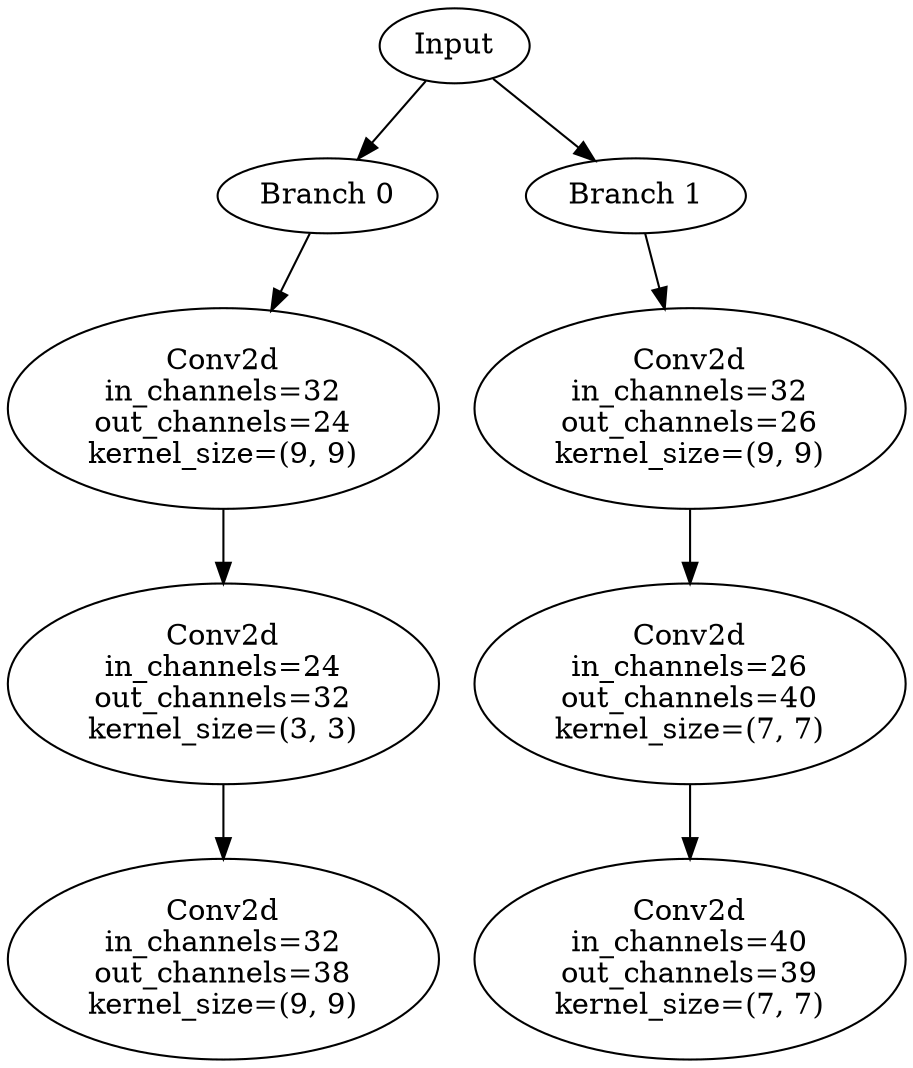 // Inception Module - Coral 1
digraph {
	Input [label=Input]
	Branch_0 [label="Branch 0"]
	Input -> Branch_0
	Branch_0_Layer_0 [label="Conv2d
in_channels=32
out_channels=24
kernel_size=(9, 9)"]
	Branch_0 -> Branch_0_Layer_0
	Branch_0_Layer_1 [label="Conv2d
in_channels=24
out_channels=32
kernel_size=(3, 3)"]
	Branch_0_Layer_0 -> Branch_0_Layer_1
	Branch_0_Layer_2 [label="Conv2d
in_channels=32
out_channels=38
kernel_size=(9, 9)"]
	Branch_0_Layer_1 -> Branch_0_Layer_2
	Branch_1 [label="Branch 1"]
	Input -> Branch_1
	Branch_1_Layer_0 [label="Conv2d
in_channels=32
out_channels=26
kernel_size=(9, 9)"]
	Branch_1 -> Branch_1_Layer_0
	Branch_1_Layer_1 [label="Conv2d
in_channels=26
out_channels=40
kernel_size=(7, 7)"]
	Branch_1_Layer_0 -> Branch_1_Layer_1
	Branch_1_Layer_2 [label="Conv2d
in_channels=40
out_channels=39
kernel_size=(7, 7)"]
	Branch_1_Layer_1 -> Branch_1_Layer_2
}

